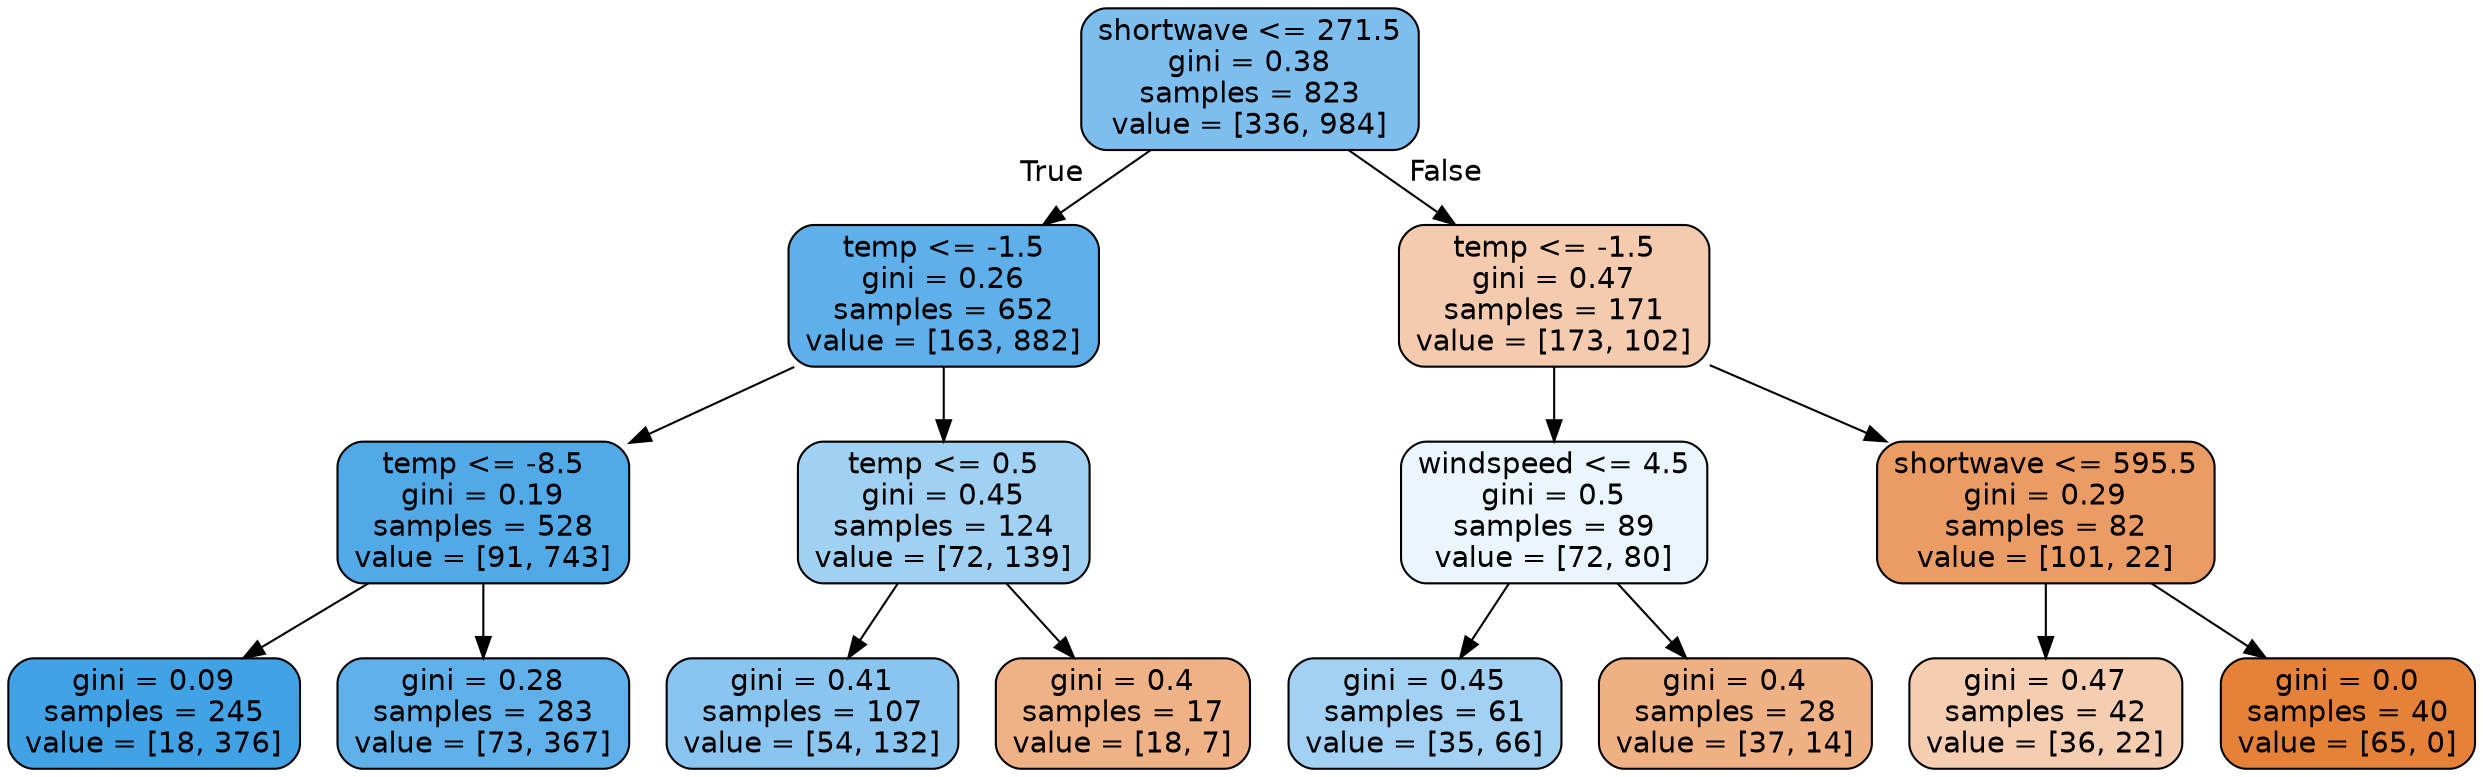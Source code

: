 digraph Tree {
node [shape=box, style="filled, rounded", color="black", fontname="helvetica"] ;
edge [fontname="helvetica"] ;
0 [label="shortwave <= 271.5\ngini = 0.38\nsamples = 823\nvalue = [336, 984]", fillcolor="#7dbeee"] ;
1 [label="temp <= -1.5\ngini = 0.26\nsamples = 652\nvalue = [163, 882]", fillcolor="#5eafea"] ;
0 -> 1 [labeldistance=2.5, labelangle=45, headlabel="True"] ;
2 [label="temp <= -8.5\ngini = 0.19\nsamples = 528\nvalue = [91, 743]", fillcolor="#51a9e8"] ;
1 -> 2 ;
3 [label="gini = 0.09\nsamples = 245\nvalue = [18, 376]", fillcolor="#42a2e6"] ;
2 -> 3 ;
4 [label="gini = 0.28\nsamples = 283\nvalue = [73, 367]", fillcolor="#60b0ea"] ;
2 -> 4 ;
5 [label="temp <= 0.5\ngini = 0.45\nsamples = 124\nvalue = [72, 139]", fillcolor="#a0d0f2"] ;
1 -> 5 ;
6 [label="gini = 0.41\nsamples = 107\nvalue = [54, 132]", fillcolor="#8ac5f0"] ;
5 -> 6 ;
7 [label="gini = 0.4\nsamples = 17\nvalue = [18, 7]", fillcolor="#efb286"] ;
5 -> 7 ;
8 [label="temp <= -1.5\ngini = 0.47\nsamples = 171\nvalue = [173, 102]", fillcolor="#f4cbae"] ;
0 -> 8 [labeldistance=2.5, labelangle=-45, headlabel="False"] ;
9 [label="windspeed <= 4.5\ngini = 0.5\nsamples = 89\nvalue = [72, 80]", fillcolor="#ebf5fc"] ;
8 -> 9 ;
10 [label="gini = 0.45\nsamples = 61\nvalue = [35, 66]", fillcolor="#a2d1f3"] ;
9 -> 10 ;
11 [label="gini = 0.4\nsamples = 28\nvalue = [37, 14]", fillcolor="#efb184"] ;
9 -> 11 ;
12 [label="shortwave <= 595.5\ngini = 0.29\nsamples = 82\nvalue = [101, 22]", fillcolor="#eb9c64"] ;
8 -> 12 ;
13 [label="gini = 0.47\nsamples = 42\nvalue = [36, 22]", fillcolor="#f5ceb2"] ;
12 -> 13 ;
14 [label="gini = 0.0\nsamples = 40\nvalue = [65, 0]", fillcolor="#e58139"] ;
12 -> 14 ;
}